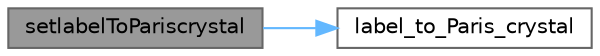 digraph "setlabelToPariscrystal"
{
 // LATEX_PDF_SIZE
  bgcolor="transparent";
  edge [fontname=Helvetica,fontsize=10,labelfontname=Helvetica,labelfontsize=10];
  node [fontname=Helvetica,fontsize=10,shape=box,height=0.2,width=0.4];
  rankdir="LR";
  Node1 [id="Node000001",label="setlabelToPariscrystal",height=0.2,width=0.4,color="gray40", fillcolor="grey60", style="filled", fontcolor="black",tooltip=" "];
  Node1 -> Node2 [id="edge1_Node000001_Node000002",color="steelblue1",style="solid",tooltip=" "];
  Node2 [id="Node000002",label="label_to_Paris_crystal",height=0.2,width=0.4,color="grey40", fillcolor="white", style="filled",URL="$utils_8hpp.html#a21149447efb9489a0035b37f8edb79fb",tooltip=" "];
}
